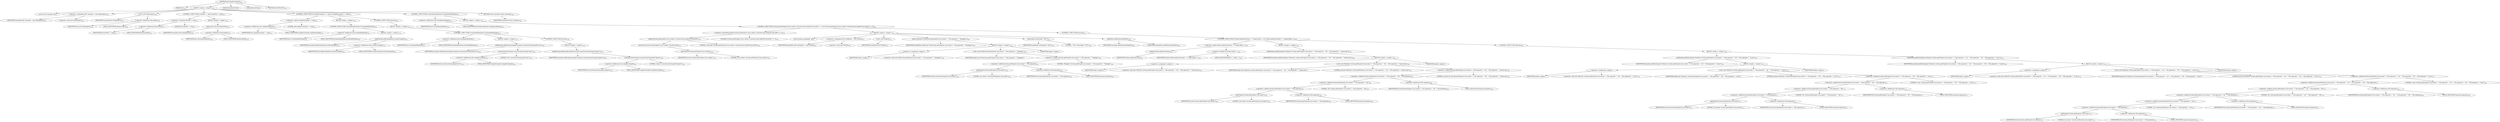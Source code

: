 digraph "getCompileClasspath" {  
"206" [label = <(METHOD,getCompileClasspath)<SUB>129</SUB>> ]
"207" [label = <(PARAM,this)<SUB>129</SUB>> ]
"208" [label = <(BLOCK,&lt;empty&gt;,&lt;empty&gt;)<SUB>129</SUB>> ]
"6" [label = <(LOCAL,Path classpath: ANY)> ]
"209" [label = <(&lt;operator&gt;.assignment,ANY classpath = new Path(project))<SUB>130</SUB>> ]
"210" [label = <(IDENTIFIER,classpath,ANY classpath = new Path(project))<SUB>130</SUB>> ]
"211" [label = <(&lt;operator&gt;.alloc,new Path(project))<SUB>130</SUB>> ]
"212" [label = <(&lt;init&gt;,new Path(project))<SUB>130</SUB>> ]
"5" [label = <(IDENTIFIER,classpath,new Path(project))<SUB>130</SUB>> ]
"213" [label = <(&lt;operator&gt;.fieldAccess,this.project)<SUB>130</SUB>> ]
"214" [label = <(IDENTIFIER,this,new Path(project))<SUB>130</SUB>> ]
"215" [label = <(FIELD_IDENTIFIER,project,project)<SUB>130</SUB>> ]
"216" [label = <(CONTROL_STRUCTURE,if (destDir != null),if (destDir != null))<SUB>135</SUB>> ]
"217" [label = <(&lt;operator&gt;.notEquals,destDir != null)<SUB>135</SUB>> ]
"218" [label = <(&lt;operator&gt;.fieldAccess,this.destDir)<SUB>135</SUB>> ]
"219" [label = <(IDENTIFIER,this,destDir != null)<SUB>135</SUB>> ]
"220" [label = <(FIELD_IDENTIFIER,destDir,destDir)<SUB>135</SUB>> ]
"221" [label = <(LITERAL,null,destDir != null)<SUB>135</SUB>> ]
"222" [label = <(BLOCK,&lt;empty&gt;,&lt;empty&gt;)<SUB>135</SUB>> ]
"223" [label = <(setLocation,setLocation(destDir))<SUB>136</SUB>> ]
"224" [label = <(IDENTIFIER,classpath,setLocation(destDir))<SUB>136</SUB>> ]
"225" [label = <(&lt;operator&gt;.fieldAccess,this.destDir)<SUB>136</SUB>> ]
"226" [label = <(IDENTIFIER,this,setLocation(destDir))<SUB>136</SUB>> ]
"227" [label = <(FIELD_IDENTIFIER,destDir,destDir)<SUB>136</SUB>> ]
"228" [label = <(CONTROL_STRUCTURE,if (compileClasspath == null),if (compileClasspath == null))<SUB>142</SUB>> ]
"229" [label = <(&lt;operator&gt;.equals,compileClasspath == null)<SUB>142</SUB>> ]
"230" [label = <(&lt;operator&gt;.fieldAccess,this.compileClasspath)<SUB>142</SUB>> ]
"231" [label = <(IDENTIFIER,this,compileClasspath == null)<SUB>142</SUB>> ]
"232" [label = <(FIELD_IDENTIFIER,compileClasspath,compileClasspath)<SUB>142</SUB>> ]
"233" [label = <(LITERAL,null,compileClasspath == null)<SUB>142</SUB>> ]
"234" [label = <(BLOCK,&lt;empty&gt;,&lt;empty&gt;)<SUB>142</SUB>> ]
"235" [label = <(CONTROL_STRUCTURE,if (includeAntRuntime),if (includeAntRuntime))<SUB>143</SUB>> ]
"236" [label = <(&lt;operator&gt;.fieldAccess,this.includeAntRuntime)<SUB>143</SUB>> ]
"237" [label = <(IDENTIFIER,this,if (includeAntRuntime))<SUB>143</SUB>> ]
"238" [label = <(FIELD_IDENTIFIER,includeAntRuntime,includeAntRuntime)<SUB>143</SUB>> ]
"239" [label = <(BLOCK,&lt;empty&gt;,&lt;empty&gt;)<SUB>143</SUB>> ]
"240" [label = <(addExisting,addExisting(Path.systemClasspath))<SUB>144</SUB>> ]
"241" [label = <(IDENTIFIER,classpath,addExisting(Path.systemClasspath))<SUB>144</SUB>> ]
"242" [label = <(&lt;operator&gt;.fieldAccess,Path.systemClasspath)<SUB>144</SUB>> ]
"243" [label = <(IDENTIFIER,Path,addExisting(Path.systemClasspath))<SUB>144</SUB>> ]
"244" [label = <(FIELD_IDENTIFIER,systemClasspath,systemClasspath)<SUB>144</SUB>> ]
"245" [label = <(CONTROL_STRUCTURE,else,else)<SUB>146</SUB>> ]
"246" [label = <(BLOCK,&lt;empty&gt;,&lt;empty&gt;)<SUB>146</SUB>> ]
"247" [label = <(CONTROL_STRUCTURE,if (includeAntRuntime),if (includeAntRuntime))<SUB>147</SUB>> ]
"248" [label = <(&lt;operator&gt;.fieldAccess,this.includeAntRuntime)<SUB>147</SUB>> ]
"249" [label = <(IDENTIFIER,this,if (includeAntRuntime))<SUB>147</SUB>> ]
"250" [label = <(FIELD_IDENTIFIER,includeAntRuntime,includeAntRuntime)<SUB>147</SUB>> ]
"251" [label = <(BLOCK,&lt;empty&gt;,&lt;empty&gt;)<SUB>147</SUB>> ]
"252" [label = <(addExisting,addExisting(compileClasspath.concatSystemClasspath(&quot;last&quot;)))<SUB>148</SUB>> ]
"253" [label = <(IDENTIFIER,classpath,addExisting(compileClasspath.concatSystemClasspath(&quot;last&quot;)))<SUB>148</SUB>> ]
"254" [label = <(concatSystemClasspath,concatSystemClasspath(&quot;last&quot;))<SUB>148</SUB>> ]
"255" [label = <(&lt;operator&gt;.fieldAccess,this.compileClasspath)<SUB>148</SUB>> ]
"256" [label = <(IDENTIFIER,this,concatSystemClasspath(&quot;last&quot;))<SUB>148</SUB>> ]
"257" [label = <(FIELD_IDENTIFIER,compileClasspath,compileClasspath)<SUB>148</SUB>> ]
"258" [label = <(LITERAL,&quot;last&quot;,concatSystemClasspath(&quot;last&quot;))<SUB>148</SUB>> ]
"259" [label = <(CONTROL_STRUCTURE,else,else)<SUB>149</SUB>> ]
"260" [label = <(BLOCK,&lt;empty&gt;,&lt;empty&gt;)<SUB>149</SUB>> ]
"261" [label = <(addExisting,addExisting(compileClasspath.concatSystemClasspath(&quot;ignore&quot;)))<SUB>150</SUB>> ]
"262" [label = <(IDENTIFIER,classpath,addExisting(compileClasspath.concatSystemClasspath(&quot;ignore&quot;)))<SUB>150</SUB>> ]
"263" [label = <(concatSystemClasspath,concatSystemClasspath(&quot;ignore&quot;))<SUB>150</SUB>> ]
"264" [label = <(&lt;operator&gt;.fieldAccess,this.compileClasspath)<SUB>150</SUB>> ]
"265" [label = <(IDENTIFIER,this,concatSystemClasspath(&quot;ignore&quot;))<SUB>150</SUB>> ]
"266" [label = <(FIELD_IDENTIFIER,compileClasspath,compileClasspath)<SUB>150</SUB>> ]
"267" [label = <(LITERAL,&quot;ignore&quot;,concatSystemClasspath(&quot;ignore&quot;))<SUB>150</SUB>> ]
"268" [label = <(CONTROL_STRUCTURE,if (includeJavaRuntime),if (includeJavaRuntime))<SUB>154</SUB>> ]
"269" [label = <(&lt;operator&gt;.fieldAccess,this.includeJavaRuntime)<SUB>154</SUB>> ]
"270" [label = <(IDENTIFIER,this,if (includeJavaRuntime))<SUB>154</SUB>> ]
"271" [label = <(FIELD_IDENTIFIER,includeJavaRuntime,includeJavaRuntime)<SUB>154</SUB>> ]
"272" [label = <(BLOCK,&lt;empty&gt;,&lt;empty&gt;)<SUB>154</SUB>> ]
"273" [label = <(CONTROL_STRUCTURE,if (System.getProperty(&quot;java.vendor&quot;).toLowerCase().indexOf(&quot;microsoft&quot;) &gt;= 0),if (System.getProperty(&quot;java.vendor&quot;).toLowerCase().indexOf(&quot;microsoft&quot;) &gt;= 0))<SUB>155</SUB>> ]
"274" [label = <(&lt;operator&gt;.greaterEqualsThan,System.getProperty(&quot;java.vendor&quot;).toLowerCase().indexOf(&quot;microsoft&quot;) &gt;= 0)<SUB>155</SUB>> ]
"275" [label = <(indexOf,System.getProperty(&quot;java.vendor&quot;).toLowerCase().indexOf(&quot;microsoft&quot;))<SUB>155</SUB>> ]
"276" [label = <(toLowerCase,System.getProperty(&quot;java.vendor&quot;).toLowerCase())<SUB>155</SUB>> ]
"277" [label = <(getProperty,System.getProperty(&quot;java.vendor&quot;))<SUB>155</SUB>> ]
"278" [label = <(IDENTIFIER,System,System.getProperty(&quot;java.vendor&quot;))<SUB>155</SUB>> ]
"279" [label = <(LITERAL,&quot;java.vendor&quot;,System.getProperty(&quot;java.vendor&quot;))<SUB>155</SUB>> ]
"280" [label = <(LITERAL,&quot;microsoft&quot;,System.getProperty(&quot;java.vendor&quot;).toLowerCase().indexOf(&quot;microsoft&quot;))<SUB>155</SUB>> ]
"281" [label = <(LITERAL,0,System.getProperty(&quot;java.vendor&quot;).toLowerCase().indexOf(&quot;microsoft&quot;) &gt;= 0)<SUB>155</SUB>> ]
"282" [label = <(BLOCK,&lt;empty&gt;,&lt;empty&gt;)<SUB>155</SUB>> ]
"8" [label = <(LOCAL,FileSet msZipFiles: ANY)> ]
"283" [label = <(&lt;operator&gt;.assignment,ANY msZipFiles = new FileSet())<SUB>157</SUB>> ]
"284" [label = <(IDENTIFIER,msZipFiles,ANY msZipFiles = new FileSet())<SUB>157</SUB>> ]
"285" [label = <(&lt;operator&gt;.alloc,new FileSet())<SUB>157</SUB>> ]
"286" [label = <(&lt;init&gt;,new FileSet())<SUB>157</SUB>> ]
"7" [label = <(IDENTIFIER,msZipFiles,new FileSet())<SUB>157</SUB>> ]
"287" [label = <(setDir,setDir(new File(System.getProperty(&quot;java.home&quot;) + File.separator + &quot;Packages&quot;)))<SUB>158</SUB>> ]
"288" [label = <(IDENTIFIER,msZipFiles,setDir(new File(System.getProperty(&quot;java.home&quot;) + File.separator + &quot;Packages&quot;)))<SUB>158</SUB>> ]
"289" [label = <(BLOCK,&lt;empty&gt;,&lt;empty&gt;)<SUB>158</SUB>> ]
"290" [label = <(&lt;operator&gt;.assignment,&lt;empty&gt;)> ]
"291" [label = <(IDENTIFIER,$obj2,&lt;empty&gt;)> ]
"292" [label = <(&lt;operator&gt;.alloc,new File(System.getProperty(&quot;java.home&quot;) + File.separator + &quot;Packages&quot;))<SUB>158</SUB>> ]
"293" [label = <(&lt;init&gt;,new File(System.getProperty(&quot;java.home&quot;) + File.separator + &quot;Packages&quot;))<SUB>158</SUB>> ]
"294" [label = <(IDENTIFIER,$obj2,new File(System.getProperty(&quot;java.home&quot;) + File.separator + &quot;Packages&quot;))> ]
"295" [label = <(&lt;operator&gt;.addition,System.getProperty(&quot;java.home&quot;) + File.separator + &quot;Packages&quot;)<SUB>158</SUB>> ]
"296" [label = <(&lt;operator&gt;.addition,System.getProperty(&quot;java.home&quot;) + File.separator)<SUB>158</SUB>> ]
"297" [label = <(getProperty,System.getProperty(&quot;java.home&quot;))<SUB>158</SUB>> ]
"298" [label = <(IDENTIFIER,System,System.getProperty(&quot;java.home&quot;))<SUB>158</SUB>> ]
"299" [label = <(LITERAL,&quot;java.home&quot;,System.getProperty(&quot;java.home&quot;))<SUB>158</SUB>> ]
"300" [label = <(&lt;operator&gt;.fieldAccess,File.separator)<SUB>158</SUB>> ]
"301" [label = <(IDENTIFIER,File,System.getProperty(&quot;java.home&quot;) + File.separator)<SUB>158</SUB>> ]
"302" [label = <(FIELD_IDENTIFIER,separator,separator)<SUB>158</SUB>> ]
"303" [label = <(LITERAL,&quot;Packages&quot;,System.getProperty(&quot;java.home&quot;) + File.separator + &quot;Packages&quot;)<SUB>158</SUB>> ]
"304" [label = <(IDENTIFIER,$obj2,&lt;empty&gt;)> ]
"305" [label = <(setIncludes,setIncludes(&quot;*.ZIP&quot;))<SUB>159</SUB>> ]
"306" [label = <(IDENTIFIER,msZipFiles,setIncludes(&quot;*.ZIP&quot;))<SUB>159</SUB>> ]
"307" [label = <(LITERAL,&quot;*.ZIP&quot;,setIncludes(&quot;*.ZIP&quot;))<SUB>159</SUB>> ]
"308" [label = <(addFileset,addFileset(msZipFiles))<SUB>160</SUB>> ]
"309" [label = <(IDENTIFIER,classpath,addFileset(msZipFiles))<SUB>160</SUB>> ]
"310" [label = <(IDENTIFIER,msZipFiles,addFileset(msZipFiles))<SUB>160</SUB>> ]
"311" [label = <(CONTROL_STRUCTURE,else,else)<SUB>162</SUB>> ]
"312" [label = <(CONTROL_STRUCTURE,if (Project.getJavaVersion() == Project.JAVA_1_1),if (Project.getJavaVersion() == Project.JAVA_1_1))<SUB>162</SUB>> ]
"313" [label = <(&lt;operator&gt;.equals,Project.getJavaVersion() == Project.JAVA_1_1)<SUB>162</SUB>> ]
"314" [label = <(getJavaVersion,getJavaVersion())<SUB>162</SUB>> ]
"315" [label = <(IDENTIFIER,Project,getJavaVersion())<SUB>162</SUB>> ]
"316" [label = <(&lt;operator&gt;.fieldAccess,Project.JAVA_1_1)<SUB>162</SUB>> ]
"317" [label = <(IDENTIFIER,Project,Project.getJavaVersion() == Project.JAVA_1_1)<SUB>162</SUB>> ]
"318" [label = <(FIELD_IDENTIFIER,JAVA_1_1,JAVA_1_1)<SUB>162</SUB>> ]
"319" [label = <(BLOCK,&lt;empty&gt;,&lt;empty&gt;)<SUB>162</SUB>> ]
"320" [label = <(addExisting,addExisting(new Path(null, System.getProperty(&quot;java.home&quot;) + File.separator + &quot;lib&quot; + File.separator + &quot;classes.zip&quot;)))<SUB>163</SUB>> ]
"321" [label = <(IDENTIFIER,classpath,addExisting(new Path(null, System.getProperty(&quot;java.home&quot;) + File.separator + &quot;lib&quot; + File.separator + &quot;classes.zip&quot;)))<SUB>163</SUB>> ]
"322" [label = <(BLOCK,&lt;empty&gt;,&lt;empty&gt;)<SUB>163</SUB>> ]
"323" [label = <(&lt;operator&gt;.assignment,&lt;empty&gt;)> ]
"324" [label = <(IDENTIFIER,$obj3,&lt;empty&gt;)> ]
"325" [label = <(&lt;operator&gt;.alloc,new Path(null, System.getProperty(&quot;java.home&quot;) + File.separator + &quot;lib&quot; + File.separator + &quot;classes.zip&quot;))<SUB>163</SUB>> ]
"326" [label = <(&lt;init&gt;,new Path(null, System.getProperty(&quot;java.home&quot;) + File.separator + &quot;lib&quot; + File.separator + &quot;classes.zip&quot;))<SUB>163</SUB>> ]
"327" [label = <(IDENTIFIER,$obj3,new Path(null, System.getProperty(&quot;java.home&quot;) + File.separator + &quot;lib&quot; + File.separator + &quot;classes.zip&quot;))> ]
"328" [label = <(LITERAL,null,new Path(null, System.getProperty(&quot;java.home&quot;) + File.separator + &quot;lib&quot; + File.separator + &quot;classes.zip&quot;))<SUB>163</SUB>> ]
"329" [label = <(&lt;operator&gt;.addition,System.getProperty(&quot;java.home&quot;) + File.separator + &quot;lib&quot; + File.separator + &quot;classes.zip&quot;)<SUB>164</SUB>> ]
"330" [label = <(&lt;operator&gt;.addition,System.getProperty(&quot;java.home&quot;) + File.separator + &quot;lib&quot; + File.separator)<SUB>164</SUB>> ]
"331" [label = <(&lt;operator&gt;.addition,System.getProperty(&quot;java.home&quot;) + File.separator + &quot;lib&quot;)<SUB>164</SUB>> ]
"332" [label = <(&lt;operator&gt;.addition,System.getProperty(&quot;java.home&quot;) + File.separator)<SUB>164</SUB>> ]
"333" [label = <(getProperty,System.getProperty(&quot;java.home&quot;))<SUB>164</SUB>> ]
"334" [label = <(IDENTIFIER,System,System.getProperty(&quot;java.home&quot;))<SUB>164</SUB>> ]
"335" [label = <(LITERAL,&quot;java.home&quot;,System.getProperty(&quot;java.home&quot;))<SUB>164</SUB>> ]
"336" [label = <(&lt;operator&gt;.fieldAccess,File.separator)<SUB>165</SUB>> ]
"337" [label = <(IDENTIFIER,File,System.getProperty(&quot;java.home&quot;) + File.separator)<SUB>165</SUB>> ]
"338" [label = <(FIELD_IDENTIFIER,separator,separator)<SUB>165</SUB>> ]
"339" [label = <(LITERAL,&quot;lib&quot;,System.getProperty(&quot;java.home&quot;) + File.separator + &quot;lib&quot;)<SUB>165</SUB>> ]
"340" [label = <(&lt;operator&gt;.fieldAccess,File.separator)<SUB>166</SUB>> ]
"341" [label = <(IDENTIFIER,File,System.getProperty(&quot;java.home&quot;) + File.separator + &quot;lib&quot; + File.separator)<SUB>166</SUB>> ]
"342" [label = <(FIELD_IDENTIFIER,separator,separator)<SUB>166</SUB>> ]
"343" [label = <(LITERAL,&quot;classes.zip&quot;,System.getProperty(&quot;java.home&quot;) + File.separator + &quot;lib&quot; + File.separator + &quot;classes.zip&quot;)<SUB>167</SUB>> ]
"344" [label = <(IDENTIFIER,$obj3,&lt;empty&gt;)> ]
"345" [label = <(CONTROL_STRUCTURE,else,else)<SUB>168</SUB>> ]
"346" [label = <(BLOCK,&lt;empty&gt;,&lt;empty&gt;)<SUB>168</SUB>> ]
"347" [label = <(addExisting,addExisting(new Path(null, System.getProperty(&quot;java.home&quot;) + File.separator + &quot;lib&quot; + File.separator + &quot;rt.jar&quot;)))<SUB>170</SUB>> ]
"348" [label = <(IDENTIFIER,classpath,addExisting(new Path(null, System.getProperty(&quot;java.home&quot;) + File.separator + &quot;lib&quot; + File.separator + &quot;rt.jar&quot;)))<SUB>170</SUB>> ]
"349" [label = <(BLOCK,&lt;empty&gt;,&lt;empty&gt;)<SUB>170</SUB>> ]
"350" [label = <(&lt;operator&gt;.assignment,&lt;empty&gt;)> ]
"351" [label = <(IDENTIFIER,$obj4,&lt;empty&gt;)> ]
"352" [label = <(&lt;operator&gt;.alloc,new Path(null, System.getProperty(&quot;java.home&quot;) + File.separator + &quot;lib&quot; + File.separator + &quot;rt.jar&quot;))<SUB>170</SUB>> ]
"353" [label = <(&lt;init&gt;,new Path(null, System.getProperty(&quot;java.home&quot;) + File.separator + &quot;lib&quot; + File.separator + &quot;rt.jar&quot;))<SUB>170</SUB>> ]
"354" [label = <(IDENTIFIER,$obj4,new Path(null, System.getProperty(&quot;java.home&quot;) + File.separator + &quot;lib&quot; + File.separator + &quot;rt.jar&quot;))> ]
"355" [label = <(LITERAL,null,new Path(null, System.getProperty(&quot;java.home&quot;) + File.separator + &quot;lib&quot; + File.separator + &quot;rt.jar&quot;))<SUB>170</SUB>> ]
"356" [label = <(&lt;operator&gt;.addition,System.getProperty(&quot;java.home&quot;) + File.separator + &quot;lib&quot; + File.separator + &quot;rt.jar&quot;)<SUB>171</SUB>> ]
"357" [label = <(&lt;operator&gt;.addition,System.getProperty(&quot;java.home&quot;) + File.separator + &quot;lib&quot; + File.separator)<SUB>171</SUB>> ]
"358" [label = <(&lt;operator&gt;.addition,System.getProperty(&quot;java.home&quot;) + File.separator + &quot;lib&quot;)<SUB>171</SUB>> ]
"359" [label = <(&lt;operator&gt;.addition,System.getProperty(&quot;java.home&quot;) + File.separator)<SUB>171</SUB>> ]
"360" [label = <(getProperty,System.getProperty(&quot;java.home&quot;))<SUB>171</SUB>> ]
"361" [label = <(IDENTIFIER,System,System.getProperty(&quot;java.home&quot;))<SUB>171</SUB>> ]
"362" [label = <(LITERAL,&quot;java.home&quot;,System.getProperty(&quot;java.home&quot;))<SUB>171</SUB>> ]
"363" [label = <(&lt;operator&gt;.fieldAccess,File.separator)<SUB>172</SUB>> ]
"364" [label = <(IDENTIFIER,File,System.getProperty(&quot;java.home&quot;) + File.separator)<SUB>172</SUB>> ]
"365" [label = <(FIELD_IDENTIFIER,separator,separator)<SUB>172</SUB>> ]
"366" [label = <(LITERAL,&quot;lib&quot;,System.getProperty(&quot;java.home&quot;) + File.separator + &quot;lib&quot;)<SUB>172</SUB>> ]
"367" [label = <(&lt;operator&gt;.fieldAccess,File.separator)<SUB>173</SUB>> ]
"368" [label = <(IDENTIFIER,File,System.getProperty(&quot;java.home&quot;) + File.separator + &quot;lib&quot; + File.separator)<SUB>173</SUB>> ]
"369" [label = <(FIELD_IDENTIFIER,separator,separator)<SUB>173</SUB>> ]
"370" [label = <(LITERAL,&quot;rt.jar&quot;,System.getProperty(&quot;java.home&quot;) + File.separator + &quot;lib&quot; + File.separator + &quot;rt.jar&quot;)<SUB>173</SUB>> ]
"371" [label = <(IDENTIFIER,$obj4,&lt;empty&gt;)> ]
"372" [label = <(addExisting,addExisting(new Path(null, System.getProperty(&quot;java.home&quot;) + File.separator + &quot;jre&quot; + File.separator + &quot;lib&quot; + File.separator + &quot;rt.jar&quot;)))<SUB>176</SUB>> ]
"373" [label = <(IDENTIFIER,classpath,addExisting(new Path(null, System.getProperty(&quot;java.home&quot;) + File.separator + &quot;jre&quot; + File.separator + &quot;lib&quot; + File.separator + &quot;rt.jar&quot;)))<SUB>176</SUB>> ]
"374" [label = <(BLOCK,&lt;empty&gt;,&lt;empty&gt;)<SUB>176</SUB>> ]
"375" [label = <(&lt;operator&gt;.assignment,&lt;empty&gt;)> ]
"376" [label = <(IDENTIFIER,$obj5,&lt;empty&gt;)> ]
"377" [label = <(&lt;operator&gt;.alloc,new Path(null, System.getProperty(&quot;java.home&quot;) + File.separator + &quot;jre&quot; + File.separator + &quot;lib&quot; + File.separator + &quot;rt.jar&quot;))<SUB>176</SUB>> ]
"378" [label = <(&lt;init&gt;,new Path(null, System.getProperty(&quot;java.home&quot;) + File.separator + &quot;jre&quot; + File.separator + &quot;lib&quot; + File.separator + &quot;rt.jar&quot;))<SUB>176</SUB>> ]
"379" [label = <(IDENTIFIER,$obj5,new Path(null, System.getProperty(&quot;java.home&quot;) + File.separator + &quot;jre&quot; + File.separator + &quot;lib&quot; + File.separator + &quot;rt.jar&quot;))> ]
"380" [label = <(LITERAL,null,new Path(null, System.getProperty(&quot;java.home&quot;) + File.separator + &quot;jre&quot; + File.separator + &quot;lib&quot; + File.separator + &quot;rt.jar&quot;))<SUB>176</SUB>> ]
"381" [label = <(&lt;operator&gt;.addition,System.getProperty(&quot;java.home&quot;) + File.separator + &quot;jre&quot; + File.separator + &quot;lib&quot; + File.separator + &quot;rt.jar&quot;)<SUB>177</SUB>> ]
"382" [label = <(&lt;operator&gt;.addition,System.getProperty(&quot;java.home&quot;) + File.separator + &quot;jre&quot; + File.separator + &quot;lib&quot; + File.separator)<SUB>177</SUB>> ]
"383" [label = <(&lt;operator&gt;.addition,System.getProperty(&quot;java.home&quot;) + File.separator + &quot;jre&quot; + File.separator + &quot;lib&quot;)<SUB>177</SUB>> ]
"384" [label = <(&lt;operator&gt;.addition,System.getProperty(&quot;java.home&quot;) + File.separator + &quot;jre&quot; + File.separator)<SUB>177</SUB>> ]
"385" [label = <(&lt;operator&gt;.addition,System.getProperty(&quot;java.home&quot;) + File.separator + &quot;jre&quot;)<SUB>177</SUB>> ]
"386" [label = <(&lt;operator&gt;.addition,System.getProperty(&quot;java.home&quot;) + File.separator)<SUB>177</SUB>> ]
"387" [label = <(getProperty,System.getProperty(&quot;java.home&quot;))<SUB>177</SUB>> ]
"388" [label = <(IDENTIFIER,System,System.getProperty(&quot;java.home&quot;))<SUB>177</SUB>> ]
"389" [label = <(LITERAL,&quot;java.home&quot;,System.getProperty(&quot;java.home&quot;))<SUB>177</SUB>> ]
"390" [label = <(&lt;operator&gt;.fieldAccess,File.separator)<SUB>178</SUB>> ]
"391" [label = <(IDENTIFIER,File,System.getProperty(&quot;java.home&quot;) + File.separator)<SUB>178</SUB>> ]
"392" [label = <(FIELD_IDENTIFIER,separator,separator)<SUB>178</SUB>> ]
"393" [label = <(LITERAL,&quot;jre&quot;,System.getProperty(&quot;java.home&quot;) + File.separator + &quot;jre&quot;)<SUB>178</SUB>> ]
"394" [label = <(&lt;operator&gt;.fieldAccess,File.separator)<SUB>179</SUB>> ]
"395" [label = <(IDENTIFIER,File,System.getProperty(&quot;java.home&quot;) + File.separator + &quot;jre&quot; + File.separator)<SUB>179</SUB>> ]
"396" [label = <(FIELD_IDENTIFIER,separator,separator)<SUB>179</SUB>> ]
"397" [label = <(LITERAL,&quot;lib&quot;,System.getProperty(&quot;java.home&quot;) + File.separator + &quot;jre&quot; + File.separator + &quot;lib&quot;)<SUB>179</SUB>> ]
"398" [label = <(&lt;operator&gt;.fieldAccess,File.separator)<SUB>180</SUB>> ]
"399" [label = <(IDENTIFIER,File,System.getProperty(&quot;java.home&quot;) + File.separator + &quot;jre&quot; + File.separator + &quot;lib&quot; + File.separator)<SUB>180</SUB>> ]
"400" [label = <(FIELD_IDENTIFIER,separator,separator)<SUB>180</SUB>> ]
"401" [label = <(LITERAL,&quot;rt.jar&quot;,System.getProperty(&quot;java.home&quot;) + File.separator + &quot;jre&quot; + File.separator + &quot;lib&quot; + File.separator + &quot;rt.jar&quot;)<SUB>180</SUB>> ]
"402" [label = <(IDENTIFIER,$obj5,&lt;empty&gt;)> ]
"403" [label = <(RETURN,return classpath;,return classpath;)<SUB>184</SUB>> ]
"404" [label = <(IDENTIFIER,classpath,return classpath;)<SUB>184</SUB>> ]
"405" [label = <(MODIFIER,PROTECTED)> ]
"406" [label = <(MODIFIER,VIRTUAL)> ]
"407" [label = <(METHOD_RETURN,ANY)<SUB>129</SUB>> ]
  "206" -> "207" 
  "206" -> "208" 
  "206" -> "405" 
  "206" -> "406" 
  "206" -> "407" 
  "208" -> "6" 
  "208" -> "209" 
  "208" -> "212" 
  "208" -> "216" 
  "208" -> "228" 
  "208" -> "268" 
  "208" -> "403" 
  "209" -> "210" 
  "209" -> "211" 
  "212" -> "5" 
  "212" -> "213" 
  "213" -> "214" 
  "213" -> "215" 
  "216" -> "217" 
  "216" -> "222" 
  "217" -> "218" 
  "217" -> "221" 
  "218" -> "219" 
  "218" -> "220" 
  "222" -> "223" 
  "223" -> "224" 
  "223" -> "225" 
  "225" -> "226" 
  "225" -> "227" 
  "228" -> "229" 
  "228" -> "234" 
  "228" -> "245" 
  "229" -> "230" 
  "229" -> "233" 
  "230" -> "231" 
  "230" -> "232" 
  "234" -> "235" 
  "235" -> "236" 
  "235" -> "239" 
  "236" -> "237" 
  "236" -> "238" 
  "239" -> "240" 
  "240" -> "241" 
  "240" -> "242" 
  "242" -> "243" 
  "242" -> "244" 
  "245" -> "246" 
  "246" -> "247" 
  "247" -> "248" 
  "247" -> "251" 
  "247" -> "259" 
  "248" -> "249" 
  "248" -> "250" 
  "251" -> "252" 
  "252" -> "253" 
  "252" -> "254" 
  "254" -> "255" 
  "254" -> "258" 
  "255" -> "256" 
  "255" -> "257" 
  "259" -> "260" 
  "260" -> "261" 
  "261" -> "262" 
  "261" -> "263" 
  "263" -> "264" 
  "263" -> "267" 
  "264" -> "265" 
  "264" -> "266" 
  "268" -> "269" 
  "268" -> "272" 
  "269" -> "270" 
  "269" -> "271" 
  "272" -> "273" 
  "273" -> "274" 
  "273" -> "282" 
  "273" -> "311" 
  "274" -> "275" 
  "274" -> "281" 
  "275" -> "276" 
  "275" -> "280" 
  "276" -> "277" 
  "277" -> "278" 
  "277" -> "279" 
  "282" -> "8" 
  "282" -> "283" 
  "282" -> "286" 
  "282" -> "287" 
  "282" -> "305" 
  "282" -> "308" 
  "283" -> "284" 
  "283" -> "285" 
  "286" -> "7" 
  "287" -> "288" 
  "287" -> "289" 
  "289" -> "290" 
  "289" -> "293" 
  "289" -> "304" 
  "290" -> "291" 
  "290" -> "292" 
  "293" -> "294" 
  "293" -> "295" 
  "295" -> "296" 
  "295" -> "303" 
  "296" -> "297" 
  "296" -> "300" 
  "297" -> "298" 
  "297" -> "299" 
  "300" -> "301" 
  "300" -> "302" 
  "305" -> "306" 
  "305" -> "307" 
  "308" -> "309" 
  "308" -> "310" 
  "311" -> "312" 
  "312" -> "313" 
  "312" -> "319" 
  "312" -> "345" 
  "313" -> "314" 
  "313" -> "316" 
  "314" -> "315" 
  "316" -> "317" 
  "316" -> "318" 
  "319" -> "320" 
  "320" -> "321" 
  "320" -> "322" 
  "322" -> "323" 
  "322" -> "326" 
  "322" -> "344" 
  "323" -> "324" 
  "323" -> "325" 
  "326" -> "327" 
  "326" -> "328" 
  "326" -> "329" 
  "329" -> "330" 
  "329" -> "343" 
  "330" -> "331" 
  "330" -> "340" 
  "331" -> "332" 
  "331" -> "339" 
  "332" -> "333" 
  "332" -> "336" 
  "333" -> "334" 
  "333" -> "335" 
  "336" -> "337" 
  "336" -> "338" 
  "340" -> "341" 
  "340" -> "342" 
  "345" -> "346" 
  "346" -> "347" 
  "346" -> "372" 
  "347" -> "348" 
  "347" -> "349" 
  "349" -> "350" 
  "349" -> "353" 
  "349" -> "371" 
  "350" -> "351" 
  "350" -> "352" 
  "353" -> "354" 
  "353" -> "355" 
  "353" -> "356" 
  "356" -> "357" 
  "356" -> "370" 
  "357" -> "358" 
  "357" -> "367" 
  "358" -> "359" 
  "358" -> "366" 
  "359" -> "360" 
  "359" -> "363" 
  "360" -> "361" 
  "360" -> "362" 
  "363" -> "364" 
  "363" -> "365" 
  "367" -> "368" 
  "367" -> "369" 
  "372" -> "373" 
  "372" -> "374" 
  "374" -> "375" 
  "374" -> "378" 
  "374" -> "402" 
  "375" -> "376" 
  "375" -> "377" 
  "378" -> "379" 
  "378" -> "380" 
  "378" -> "381" 
  "381" -> "382" 
  "381" -> "401" 
  "382" -> "383" 
  "382" -> "398" 
  "383" -> "384" 
  "383" -> "397" 
  "384" -> "385" 
  "384" -> "394" 
  "385" -> "386" 
  "385" -> "393" 
  "386" -> "387" 
  "386" -> "390" 
  "387" -> "388" 
  "387" -> "389" 
  "390" -> "391" 
  "390" -> "392" 
  "394" -> "395" 
  "394" -> "396" 
  "398" -> "399" 
  "398" -> "400" 
  "403" -> "404" 
}
